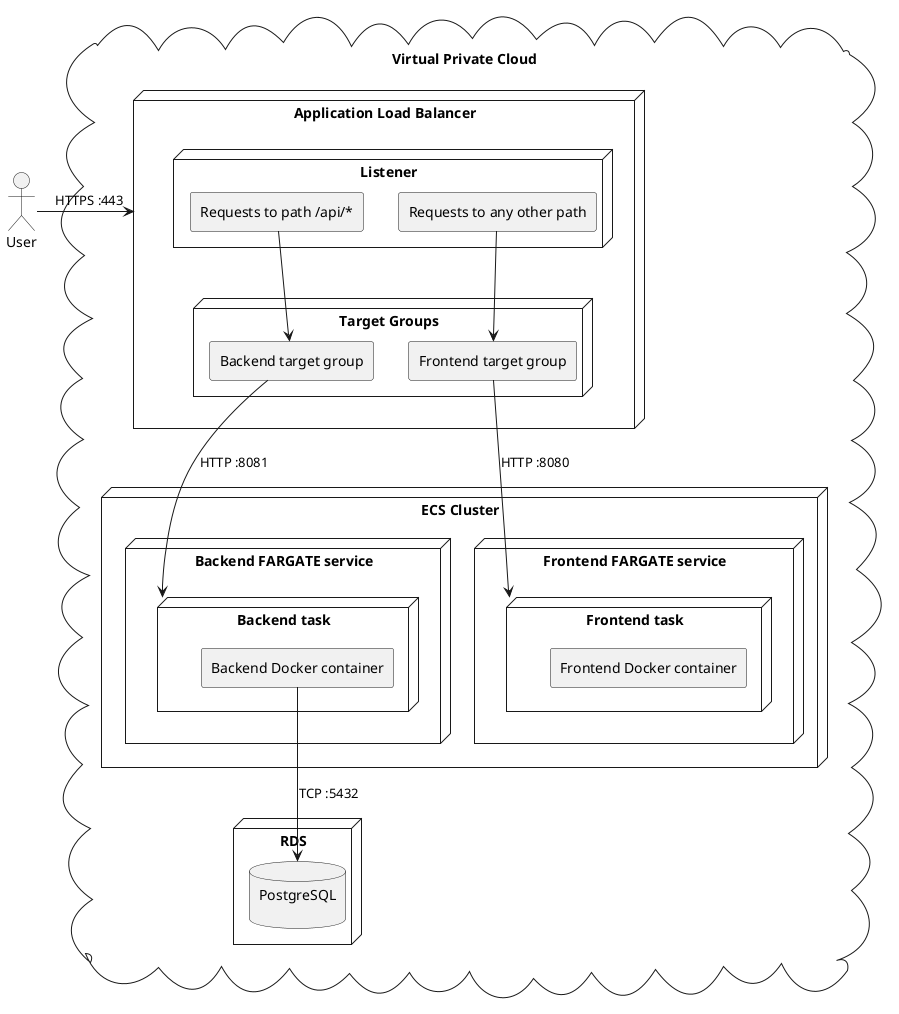 @startuml

actor User

cloud vpc as "Virtual Private Cloud" {
    node alb as "Application Load Balancer" {
        node listener as "Listener" {
            agent backend_listener_rule as "Requests to path /api/*"
            agent frontend_listener_rule as "Requests to any other path"
        }
        node tgs as "Target Groups" {
            agent backend_tg as "Backend target group"
            agent frontend_tg as "Frontend target group"
        }
    }

    node cluster as "ECS Cluster" {
        node backend_service as "Backend FARGATE service" {
            node backend_task as "Backend task" {
                agent backend_container as "Backend Docker container"
            }
        }
        node frontend_service as "Frontend FARGATE service" {
            node frontend_task as "Frontend task" {
                agent frontend_container as "Frontend Docker container"
            }
        }
    }

    node RDS {
        database db as "PostgreSQL\n"
    }
}

User->alb: HTTPS :443
backend_listener_rule-->backend_tg
frontend_listener_rule-->frontend_tg
backend_tg-->backend_task: HTTP :8081
frontend_tg-->frontend_task: HTTP :8080
backend_container-d->db: TCP :5432

@enduml

